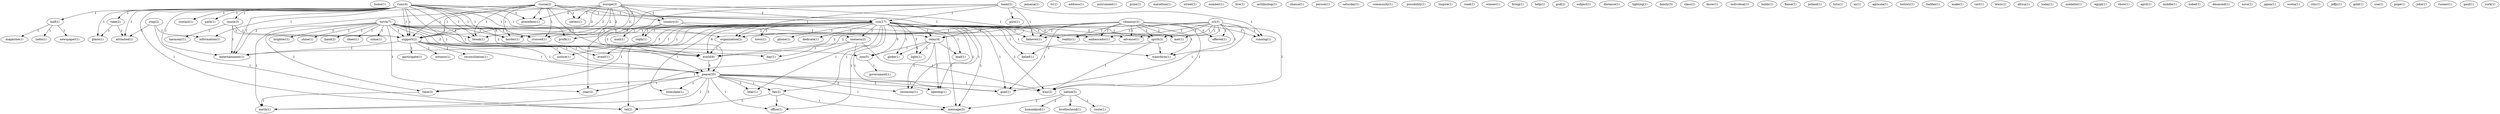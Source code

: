 digraph G {
  home [ label="home(1)" ];
  runs [ label="runs(4)" ];
  cause [ label="cause(3)" ];
  half [ label="half(1)" ];
  contact [ label="contact(1)" ];
  support [ label="support(1)" ];
  precedent [ label="precedent(1)" ];
  take [ label="take(2)" ];
  path [ label="path(1)" ];
  run [ label="run(17)" ];
  entertainment [ label="entertainment(1)" ];
  place [ label="place(1)" ];
  support [ label="support(2)" ];
  organization [ label="organization(2)" ];
  attracted [ label="attracted(1)" ];
  border [ label="border(1)" ];
  profit [ label="profit(1)" ];
  break [ label="break(1)" ];
  information [ label="information(1)" ];
  world [ label="world(9)" ];
  peace [ label="peace(35)" ];
  crossed [ label="crossed(1)" ];
  tel [ label="tel(2)" ];
  jamaica [ label="jamaica(1)" ];
  tv [ label="tv(1)" ];
  address [ label="address(1)" ];
  instrument [ label="instrument(1)" ];
  prize [ label="prize(1)" ];
  marathon [ label="marathon(1)" ];
  street [ label="street(1)" ];
  number [ label="number(1)" ];
  live [ label="live(1)" ];
  archbishop [ label="archbishop(1)" ];
  harmony [ label="harmony(1)" ];
  chance [ label="chance(1)" ];
  person [ label="person(1)" ];
  saturday [ label="saturday(1)" ];
  nation [ label="nation(3)" ];
  humankind [ label="humankind(1)" ];
  brotherhood [ label="brotherhood(1)" ];
  route [ label="route(1)" ];
  message [ label="message(3)" ];
  community [ label="community(1)" ];
  possibility [ label="possibility(1)" ];
  inspire [ label="inspire(1)" ];
  russia [ label="russia(2)" ];
  country [ label="country(2)" ];
  series [ label="series(1)" ];
  relay [ label="relay(4)" ];
  road [ label="road(1)" ];
  europe [ label="europe(3)" ];
  winner [ label="winner(1)" ];
  mail [ label="mail(1)" ];
  reply [ label="reply(1)" ];
  bring [ label="bring(1)" ];
  chinmoy [ label="chinmoy(3)" ];
  offered [ label="offered(1)" ];
  met [ label="met(1)" ];
  reality [ label="reality(1)" ];
  spirit [ label="spirit(3)" ];
  transform [ label="transform(1)" ];
  believes [ label="believes(1)" ];
  ambassador [ label="ambassador(1)" ];
  running [ label="running(1)" ];
  advance [ label="advance(1)" ];
  way [ label="way(2)" ];
  goal [ label="goal(1)" ];
  magazine [ label="magazine(1)" ];
  radio [ label="radio(1)" ];
  newspaper [ label="newspaper(1)" ];
  help [ label="help(1)" ];
  god [ label="god(2)" ];
  participate [ label="participate(1)" ];
  witness [ label="witness(1)" ];
  reconciliation [ label="reconciliation(1)" ];
  event [ label="event(1)" ];
  justice [ label="justice(1)" ];
  subject [ label="subject(1)" ];
  sri [ label="sri(3)" ];
  distance [ label="distance(1)" ];
  lighting [ label="lighting(1)" ];
  family [ label="family(3)" ];
  class [ label="class(1)" ];
  know [ label="know(1)" ];
  individual [ label="individual(1)" ];
  holds [ label="holds(1)" ];
  flame [ label="flame(1)" ];
  poland [ label="poland(1)" ];
  tutu [ label="tutu(1)" ];
  team [ label="team(2)" ];
  puts [ label="puts(1)" ];
  year [ label="year(2)" ];
  globe [ label="globe(1)" ];
  town [ label="town(1)" ];
  belief [ label="belief(1)" ];
  light [ label="light(1)" ];
  join [ label="join(5)" ];
  oneness [ label="oneness(2)" ];
  lead [ label="lead(1)" ];
  phone [ label="phone(1)" ];
  dedicate [ label="dedicate(1)" ];
  fax [ label="fax(2)" ];
  stimulate [ label="stimulate(1)" ];
  office [ label="office(1)" ];
  time [ label="time(3)" ];
  ceremony [ label="ceremony(1)" ];
  opening [ label="opening(1)" ];
  hear [ label="hear(1)" ];
  torch [ label="torch(7)" ];
  brighter [ label="brighter(1)" ];
  shine [ label="shine(1)" ];
  hand [ label="hand(2)" ];
  cheer [ label="cheer(1)" ];
  come [ label="come(1)" ];
  day [ label="day(1)" ];
  earth [ label="earth(1)" ];
  ny [ label="ny(1)" ];
  agricola [ label="agricola(1)" ];
  history [ label="history(1)" ];
  halifax [ label="halifax(1)" ];
  step [ label="step(2)" ];
  make [ label="make(1)" ];
  carl [ label="carl(1)" ];
  lewis [ label="lewis(1)" ];
  government [ label="government(1)" ];
  africa [ label="africa(1)" ];
  today [ label="today(1)" ];
  medalist [ label="medalist(1)" ];
  egypt [ label="egypt(1)" ];
  show [ label="show(1)" ];
  april [ label="april(1)" ];
  middle [ label="middle(1)" ];
  nobel [ label="nobel(1)" ];
  desmond [ label="desmond(1)" ];
  nova [ label="nova(1)" ];
  japan [ label="japan(1)" ];
  scotia [ label="scotia(1)" ];
  city [ label="city(1)" ];
  jeffjc [ label="jeffjc(1)" ];
  gold [ label="gold(1)" ];
  usa [ label="usa(1)" ];
  pope [ label="pope(1)" ];
  john [ label="john(1)" ];
  runner [ label="runner(1)" ];
  paul [ label="paul(1)" ];
  york [ label="york(1)" ];
  runs -> cause [ label="1" ];
  runs -> half [ label="1" ];
  runs -> contact [ label="1" ];
  runs -> support [ label="1" ];
  runs -> precedent [ label="1" ];
  runs -> take [ label="1" ];
  runs -> path [ label="1" ];
  runs -> run [ label="1" ];
  runs -> entertainment [ label="1" ];
  runs -> place [ label="1" ];
  runs -> support [ label="1" ];
  runs -> organization [ label="1" ];
  runs -> attracted [ label="1" ];
  runs -> border [ label="1" ];
  runs -> profit [ label="1" ];
  runs -> break [ label="1" ];
  runs -> information [ label="1" ];
  runs -> world [ label="1" ];
  runs -> peace [ label="1" ];
  runs -> crossed [ label="1" ];
  runs -> tel [ label="1" ];
  cause -> harmony [ label="1" ];
  cause -> support [ label="1" ];
  cause -> entertainment [ label="1" ];
  cause -> support [ label="1" ];
  nation -> humankind [ label="2" ];
  nation -> brotherhood [ label="2" ];
  nation -> route [ label="1" ];
  nation -> message [ label="2" ];
  russia -> country [ label="1" ];
  russia -> support [ label="1" ];
  russia -> precedent [ label="1" ];
  russia -> series [ label="1" ];
  russia -> run [ label="1" ];
  russia -> relay [ label="1" ];
  russia -> entertainment [ label="1" ];
  russia -> support [ label="1" ];
  russia -> border [ label="1" ];
  russia -> break [ label="1" ];
  russia -> world [ label="1" ];
  russia -> crossed [ label="1" ];
  europe -> country [ label="1" ];
  europe -> support [ label="2" ];
  europe -> precedent [ label="2" ];
  europe -> series [ label="1" ];
  europe -> run [ label="2" ];
  europe -> relay [ label="1" ];
  europe -> entertainment [ label="2" ];
  europe -> support [ label="2" ];
  europe -> border [ label="2" ];
  europe -> break [ label="2" ];
  europe -> world [ label="2" ];
  europe -> crossed [ label="2" ];
  country -> mail [ label="1" ];
  country -> relay [ label="1" ];
  country -> reply [ label="1" ];
  country -> message [ label="1" ];
  chinmoy -> offered [ label="1" ];
  chinmoy -> met [ label="1" ];
  chinmoy -> reality [ label="1" ];
  chinmoy -> spirit [ label="1" ];
  chinmoy -> transform [ label="1" ];
  chinmoy -> believes [ label="1" ];
  chinmoy -> ambassador [ label="1" ];
  chinmoy -> running [ label="1" ];
  chinmoy -> organization [ label="1" ];
  chinmoy -> advance [ label="1" ];
  chinmoy -> world [ label="2" ];
  chinmoy -> way [ label="1" ];
  chinmoy -> goal [ label="1" ];
  half -> magazine [ label="1" ];
  half -> radio [ label="1" ];
  half -> newspaper [ label="1" ];
  support -> participate [ label="1" ];
  support -> witness [ label="1" ];
  support -> reconciliation [ label="1" ];
  support -> entertainment [ label="1" ];
  support -> event [ label="1" ];
  support -> justice [ label="1" ];
  support -> peace [ label="1" ];
  sri -> offered [ label="1" ];
  sri -> met [ label="1" ];
  sri -> reality [ label="1" ];
  sri -> spirit [ label="1" ];
  sri -> transform [ label="1" ];
  sri -> believes [ label="1" ];
  sri -> ambassador [ label="1" ];
  sri -> running [ label="1" ];
  sri -> organization [ label="1" ];
  sri -> advance [ label="1" ];
  sri -> world [ label="2" ];
  sri -> way [ label="1" ];
  sri -> goal [ label="1" ];
  take -> place [ label="1" ];
  take -> attracted [ label="1" ];
  team -> run [ label="1" ];
  team -> believes [ label="1" ];
  team -> running [ label="1" ];
  team -> organization [ label="1" ];
  team -> puts [ label="1" ];
  team -> peace [ label="1" ];
  team -> year [ label="1" ];
  run -> relay [ label="1" ];
  run -> entertainment [ label="3" ];
  run -> met [ label="1" ];
  run -> reality [ label="1" ];
  run -> globe [ label="1" ];
  run -> town [ label="1" ];
  run -> spirit [ label="2" ];
  run -> transform [ label="1" ];
  run -> belief [ label="1" ];
  run -> event [ label="1" ];
  run -> believes [ label="1" ];
  run -> justice [ label="1" ];
  run -> ambassador [ label="1" ];
  run -> reply [ label="1" ];
  run -> light [ label="3" ];
  run -> join [ label="5" ];
  run -> support [ label="5" ];
  run -> organization [ label="2" ];
  run -> advance [ label="1" ];
  run -> oneness [ label="1" ];
  run -> lead [ label="1" ];
  run -> border [ label="3" ];
  run -> phone [ label="1" ];
  run -> profit [ label="1" ];
  run -> dedicate [ label="1" ];
  run -> world [ label="6" ];
  run -> way [ label="1" ];
  run -> fax [ label="1" ];
  run -> message [ label="1" ];
  run -> stimulate [ label="1" ];
  run -> office [ label="1" ];
  run -> crossed [ label="3" ];
  run -> tel [ label="1" ];
  run -> time [ label="1" ];
  run -> ceremony [ label="1" ];
  run -> opening [ label="1" ];
  run -> hear [ label="1" ];
  run -> goal [ label="1" ];
  relay -> globe [ label="1" ];
  relay -> light [ label="1" ];
  relay -> join [ label="1" ];
  relay -> lead [ label="1" ];
  relay -> ceremony [ label="1" ];
  relay -> opening [ label="1" ];
  torch -> brighter [ label="1" ];
  torch -> shine [ label="1" ];
  torch -> hand [ label="1" ];
  torch -> join [ label="2" ];
  torch -> support [ label="1" ];
  torch -> cheer [ label="1" ];
  torch -> oneness [ label="1" ];
  torch -> come [ label="1" ];
  torch -> day [ label="1" ];
  torch -> border [ label="1" ];
  torch -> break [ label="1" ];
  torch -> world [ label="2" ];
  torch -> peace [ label="1" ];
  torch -> year [ label="1" ];
  torch -> crossed [ label="1" ];
  torch -> time [ label="1" ];
  torch -> earth [ label="1" ];
  spirit -> transform [ label="1" ];
  spirit -> belief [ label="2" ];
  spirit -> way [ label="1" ];
  step -> attracted [ label="1" ];
  step -> information [ label="1" ];
  step -> tel [ label="1" ];
  join -> government [ label="1" ];
  support -> peace [ label="1" ];
  organization -> world [ label="1" ];
  oneness -> day [ label="1" ];
  oneness -> way [ label="1" ];
  oneness -> goal [ label="1" ];
  oneness -> earth [ label="1" ];
  world -> peace [ label="5" ];
  peace -> way [ label="1" ];
  peace -> year [ label="1" ];
  peace -> fax [ label="1" ];
  peace -> message [ label="1" ];
  peace -> stimulate [ label="1" ];
  peace -> office [ label="1" ];
  peace -> tel [ label="3" ];
  peace -> time [ label="1" ];
  peace -> ceremony [ label="2" ];
  peace -> opening [ label="2" ];
  peace -> hear [ label="1" ];
  peace -> goal [ label="1" ];
  peace -> earth [ label="1" ];
  fax -> message [ label="1" ];
  fax -> office [ label="1" ];
  fax -> tel [ label="1" ];
  time -> earth [ label="1" ];
}
